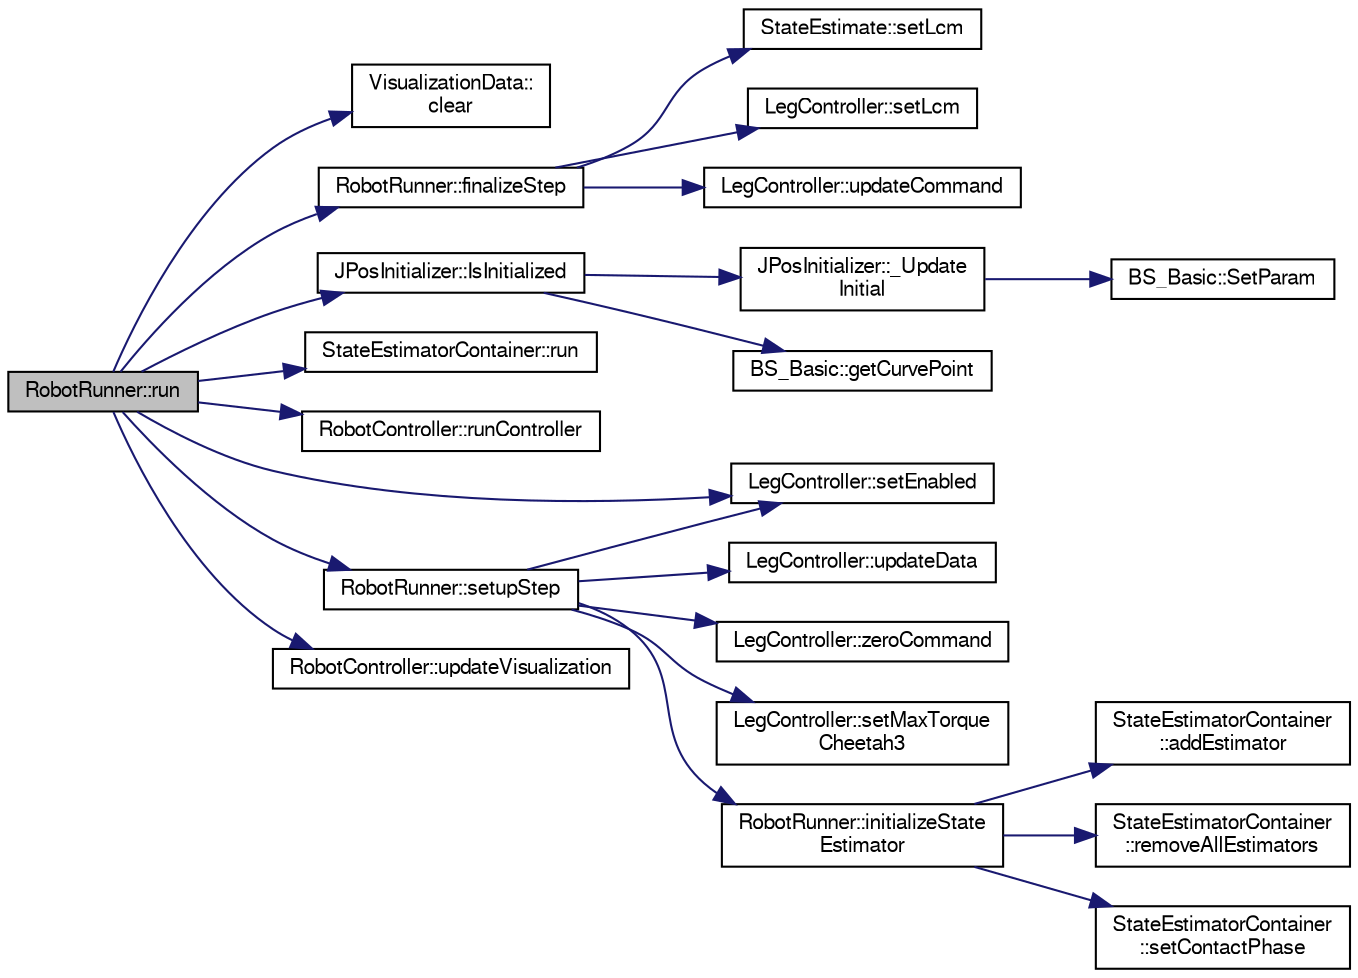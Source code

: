 digraph "RobotRunner::run"
{
  edge [fontname="FreeSans",fontsize="10",labelfontname="FreeSans",labelfontsize="10"];
  node [fontname="FreeSans",fontsize="10",shape=record];
  rankdir="LR";
  Node1 [label="RobotRunner::run",height=0.2,width=0.4,color="black", fillcolor="grey75", style="filled", fontcolor="black"];
  Node1 -> Node2 [color="midnightblue",fontsize="10",style="solid",fontname="FreeSans"];
  Node2 [label="VisualizationData::\lclear",height=0.2,width=0.4,color="black", fillcolor="white", style="filled",URL="$d3/d60/struct_visualization_data.html#a91271be43d61b7611b9487270f5e74e2"];
  Node1 -> Node3 [color="midnightblue",fontsize="10",style="solid",fontname="FreeSans"];
  Node3 [label="RobotRunner::finalizeStep",height=0.2,width=0.4,color="black", fillcolor="white", style="filled",URL="$d9/d42/class_robot_runner.html#aca37fb89c947e01ce01a4853f0ebfb25"];
  Node3 -> Node4 [color="midnightblue",fontsize="10",style="solid",fontname="FreeSans"];
  Node4 [label="StateEstimate::setLcm",height=0.2,width=0.4,color="black", fillcolor="white", style="filled",URL="$dd/df3/struct_state_estimate.html#af02cdbf09fcd47b041b96aaf34e5ac38"];
  Node3 -> Node5 [color="midnightblue",fontsize="10",style="solid",fontname="FreeSans"];
  Node5 [label="LegController::setLcm",height=0.2,width=0.4,color="black", fillcolor="white", style="filled",URL="$d0/d96/class_leg_controller.html#a2a14b7e0cb62942e70b787179b16f900"];
  Node3 -> Node6 [color="midnightblue",fontsize="10",style="solid",fontname="FreeSans"];
  Node6 [label="LegController::updateCommand",height=0.2,width=0.4,color="black", fillcolor="white", style="filled",URL="$d0/d96/class_leg_controller.html#aa6ed2e91e7d6eb3af84b26db593483b9"];
  Node1 -> Node7 [color="midnightblue",fontsize="10",style="solid",fontname="FreeSans"];
  Node7 [label="JPosInitializer::IsInitialized",height=0.2,width=0.4,color="black", fillcolor="white", style="filled",URL="$d6/d0e/class_j_pos_initializer.html#a8d46811551914913c7799360daebeee2"];
  Node7 -> Node8 [color="midnightblue",fontsize="10",style="solid",fontname="FreeSans"];
  Node8 [label="JPosInitializer::_Update\lInitial",height=0.2,width=0.4,color="black", fillcolor="white", style="filled",URL="$d6/d0e/class_j_pos_initializer.html#a3f27c92c08ee18afa2db91128fd229e1"];
  Node8 -> Node9 [color="midnightblue",fontsize="10",style="solid",fontname="FreeSans"];
  Node9 [label="BS_Basic::SetParam",height=0.2,width=0.4,color="black", fillcolor="white", style="filled",URL="$d9/da0/class_b_s___basic.html#a432ccfe3f11e915682afa668a41407b5"];
  Node7 -> Node10 [color="midnightblue",fontsize="10",style="solid",fontname="FreeSans"];
  Node10 [label="BS_Basic::getCurvePoint",height=0.2,width=0.4,color="black", fillcolor="white", style="filled",URL="$d9/da0/class_b_s___basic.html#a009c9f461b239169abfed1fce4144d11"];
  Node1 -> Node11 [color="midnightblue",fontsize="10",style="solid",fontname="FreeSans"];
  Node11 [label="StateEstimatorContainer::run",height=0.2,width=0.4,color="black", fillcolor="white", style="filled",URL="$d1/d3b/class_state_estimator_container.html#a04295b74cd777aa6bdf8c155c506ae2c"];
  Node1 -> Node12 [color="midnightblue",fontsize="10",style="solid",fontname="FreeSans"];
  Node12 [label="RobotController::runController",height=0.2,width=0.4,color="black", fillcolor="white", style="filled",URL="$d4/d6a/class_robot_controller.html#a5242fbdd2532b1581ac45829be9688c9"];
  Node1 -> Node13 [color="midnightblue",fontsize="10",style="solid",fontname="FreeSans"];
  Node13 [label="LegController::setEnabled",height=0.2,width=0.4,color="black", fillcolor="white", style="filled",URL="$d0/d96/class_leg_controller.html#a47178c450659ac6793ac7a74351094e5"];
  Node1 -> Node14 [color="midnightblue",fontsize="10",style="solid",fontname="FreeSans"];
  Node14 [label="RobotRunner::setupStep",height=0.2,width=0.4,color="black", fillcolor="white", style="filled",URL="$d9/d42/class_robot_runner.html#a350d9f78e20c990d39533024dce26759"];
  Node14 -> Node15 [color="midnightblue",fontsize="10",style="solid",fontname="FreeSans"];
  Node15 [label="LegController::updateData",height=0.2,width=0.4,color="black", fillcolor="white", style="filled",URL="$d0/d96/class_leg_controller.html#aec19eaa7a02abc15dba5106b82c5a8bc"];
  Node14 -> Node16 [color="midnightblue",fontsize="10",style="solid",fontname="FreeSans"];
  Node16 [label="LegController::zeroCommand",height=0.2,width=0.4,color="black", fillcolor="white", style="filled",URL="$d0/d96/class_leg_controller.html#a8fc971360d5ce54469d219c6aa4b51e4"];
  Node14 -> Node13 [color="midnightblue",fontsize="10",style="solid",fontname="FreeSans"];
  Node14 -> Node17 [color="midnightblue",fontsize="10",style="solid",fontname="FreeSans"];
  Node17 [label="LegController::setMaxTorque\lCheetah3",height=0.2,width=0.4,color="black", fillcolor="white", style="filled",URL="$d0/d96/class_leg_controller.html#a2ccb52cceb6b9ac1a6ef86c823d81fa1"];
  Node14 -> Node18 [color="midnightblue",fontsize="10",style="solid",fontname="FreeSans"];
  Node18 [label="RobotRunner::initializeState\lEstimator",height=0.2,width=0.4,color="black", fillcolor="white", style="filled",URL="$d9/d42/class_robot_runner.html#a2690089988868e09ee5827788bded47a"];
  Node18 -> Node19 [color="midnightblue",fontsize="10",style="solid",fontname="FreeSans"];
  Node19 [label="StateEstimatorContainer\l::addEstimator",height=0.2,width=0.4,color="black", fillcolor="white", style="filled",URL="$d1/d3b/class_state_estimator_container.html#a82af04a884b97b78cabfa79e85fd353f"];
  Node18 -> Node20 [color="midnightblue",fontsize="10",style="solid",fontname="FreeSans"];
  Node20 [label="StateEstimatorContainer\l::removeAllEstimators",height=0.2,width=0.4,color="black", fillcolor="white", style="filled",URL="$d1/d3b/class_state_estimator_container.html#ad14b9aedc91b17e460bec6f5b73e024e"];
  Node18 -> Node21 [color="midnightblue",fontsize="10",style="solid",fontname="FreeSans"];
  Node21 [label="StateEstimatorContainer\l::setContactPhase",height=0.2,width=0.4,color="black", fillcolor="white", style="filled",URL="$d1/d3b/class_state_estimator_container.html#a100bfcb62c735fef211ae5564ca2e4f6"];
  Node1 -> Node22 [color="midnightblue",fontsize="10",style="solid",fontname="FreeSans"];
  Node22 [label="RobotController::updateVisualization",height=0.2,width=0.4,color="black", fillcolor="white", style="filled",URL="$d4/d6a/class_robot_controller.html#a851e8f5aedb72a736cbaddb3dba3c5c2"];
}
